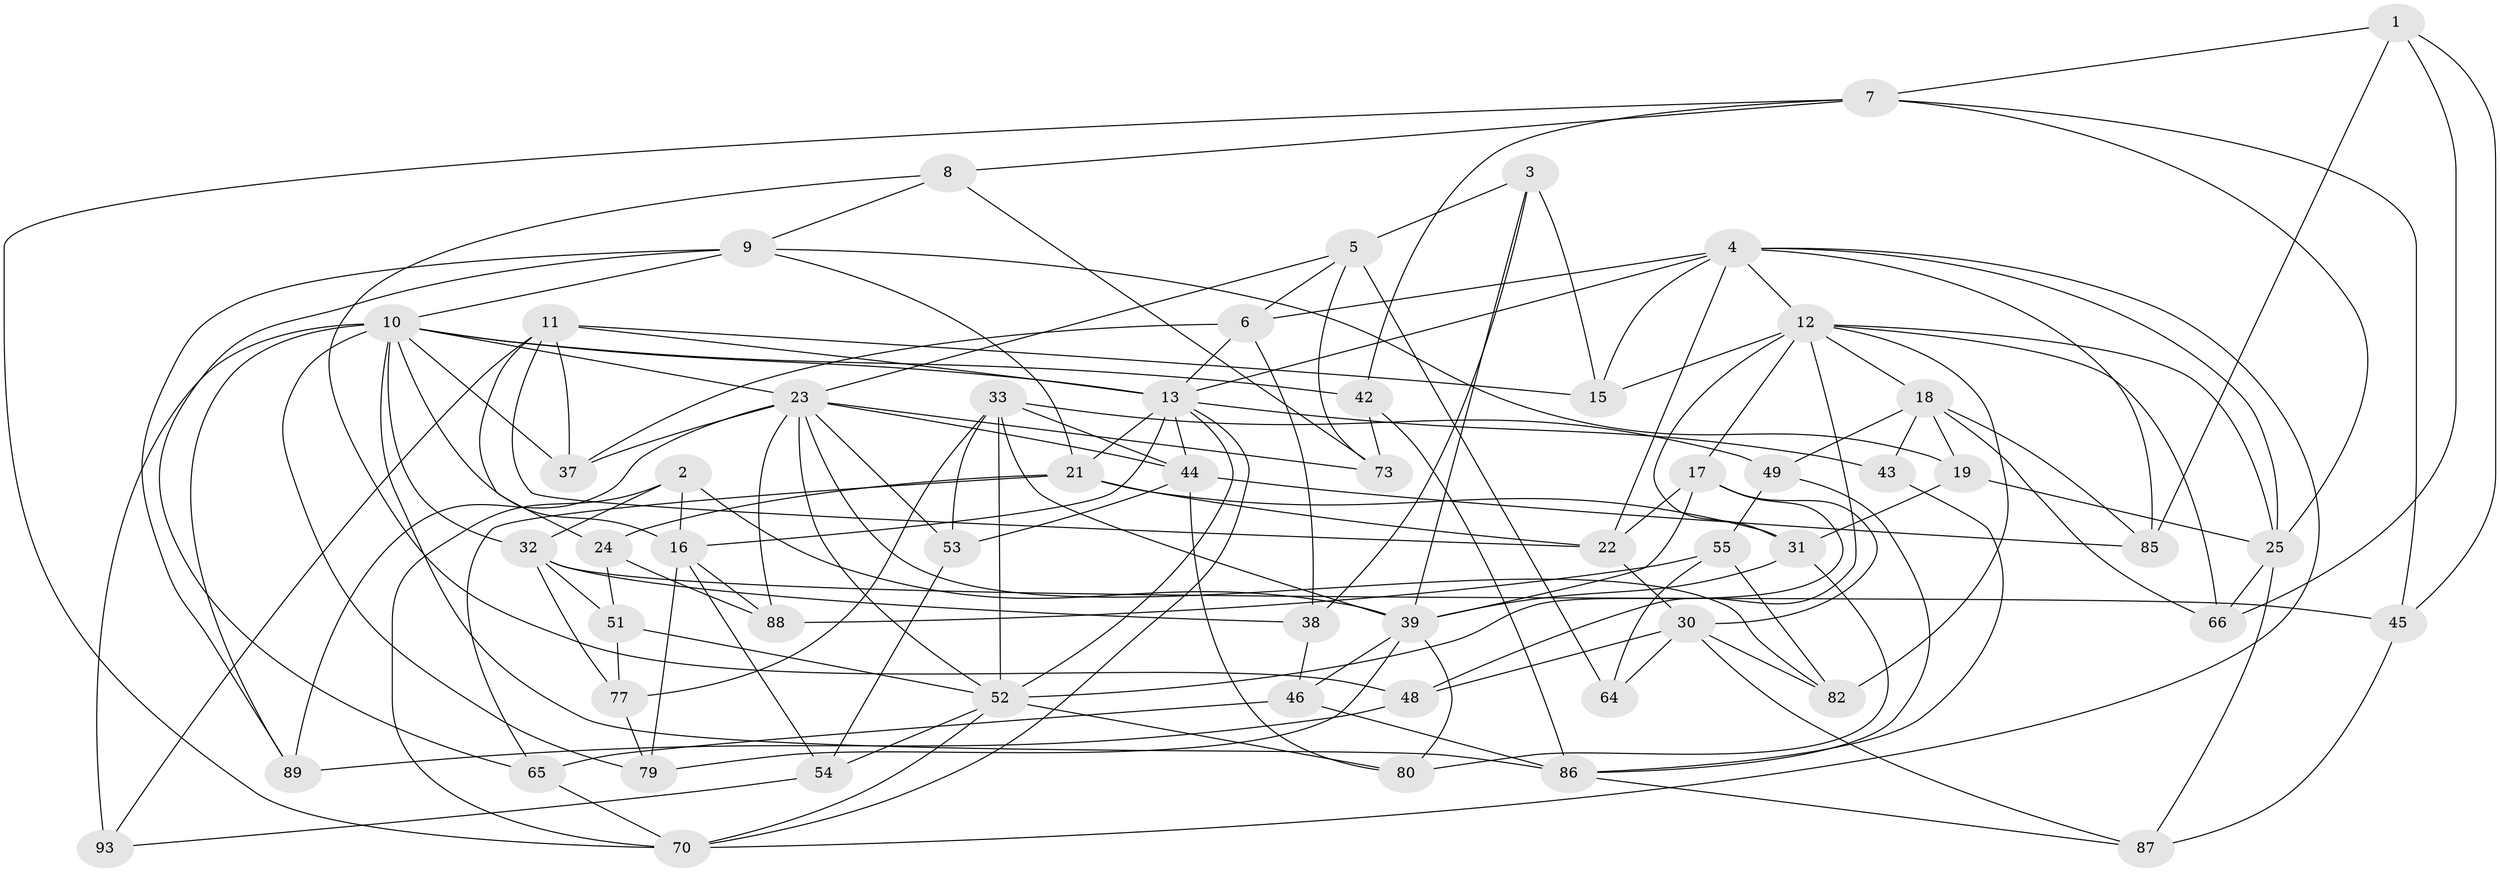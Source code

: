 // original degree distribution, {4: 1.0}
// Generated by graph-tools (version 1.1) at 2025/20/03/04/25 18:20:49]
// undirected, 57 vertices, 146 edges
graph export_dot {
graph [start="1"]
  node [color=gray90,style=filled];
  1;
  2;
  3;
  4 [super="+14"];
  5 [super="+95"];
  6 [super="+83"];
  7 [super="+68"];
  8;
  9 [super="+56"];
  10 [super="+78+58+40+36"];
  11 [super="+62"];
  12 [super="+75+63"];
  13 [super="+61+20"];
  15;
  16 [super="+90"];
  17 [super="+34"];
  18 [super="+50"];
  19;
  21 [super="+59"];
  22 [super="+26"];
  23 [super="+41+72"];
  24;
  25 [super="+29"];
  30 [super="+71"];
  31 [super="+57"];
  32 [super="+69"];
  33 [super="+47"];
  37;
  38;
  39 [super="+81"];
  42;
  43;
  44 [super="+91"];
  45;
  46;
  48;
  49;
  51;
  52 [super="+60"];
  53;
  54;
  55;
  64;
  65;
  66;
  70 [super="+74"];
  73;
  77;
  79;
  80;
  82;
  85;
  86 [super="+92"];
  87;
  88;
  89;
  93;
  1 -- 45;
  1 -- 66;
  1 -- 85;
  1 -- 7;
  2 -- 39;
  2 -- 16;
  2 -- 32;
  2 -- 70;
  3 -- 38;
  3 -- 15;
  3 -- 5;
  3 -- 39;
  4 -- 22;
  4 -- 70;
  4 -- 13;
  4 -- 85;
  4 -- 6;
  4 -- 25;
  4 -- 12;
  4 -- 15;
  5 -- 64 [weight=2];
  5 -- 73;
  5 -- 23;
  5 -- 6;
  6 -- 38;
  6 -- 13 [weight=2];
  6 -- 37;
  7 -- 42;
  7 -- 70;
  7 -- 8;
  7 -- 45;
  7 -- 25;
  8 -- 48;
  8 -- 9;
  8 -- 73;
  9 -- 19;
  9 -- 21;
  9 -- 65;
  9 -- 89;
  9 -- 10;
  10 -- 89;
  10 -- 93 [weight=2];
  10 -- 23;
  10 -- 16;
  10 -- 79;
  10 -- 42;
  10 -- 37;
  10 -- 32;
  10 -- 13;
  10 -- 86;
  11 -- 15;
  11 -- 93;
  11 -- 13;
  11 -- 24;
  11 -- 37;
  11 -- 22;
  12 -- 31 [weight=2];
  12 -- 17;
  12 -- 48;
  12 -- 18;
  12 -- 82;
  12 -- 15;
  12 -- 25;
  12 -- 66;
  13 -- 43 [weight=2];
  13 -- 44;
  13 -- 21;
  13 -- 16;
  13 -- 52;
  13 -- 70;
  16 -- 54;
  16 -- 88;
  16 -- 79;
  17 -- 30;
  17 -- 39;
  17 -- 22 [weight=2];
  17 -- 52;
  18 -- 19;
  18 -- 43;
  18 -- 49;
  18 -- 85;
  18 -- 66;
  19 -- 25;
  19 -- 31;
  21 -- 65;
  21 -- 24;
  21 -- 22;
  21 -- 31;
  22 -- 30;
  23 -- 82;
  23 -- 37;
  23 -- 53;
  23 -- 88;
  23 -- 73;
  23 -- 44;
  23 -- 89;
  23 -- 52;
  24 -- 88;
  24 -- 51;
  25 -- 66;
  25 -- 87;
  30 -- 48;
  30 -- 64;
  30 -- 82;
  30 -- 87;
  31 -- 80;
  31 -- 39;
  32 -- 45;
  32 -- 77;
  32 -- 51;
  32 -- 38;
  33 -- 53;
  33 -- 49;
  33 -- 39;
  33 -- 44;
  33 -- 77;
  33 -- 52;
  38 -- 46;
  39 -- 80;
  39 -- 79;
  39 -- 46;
  42 -- 73;
  42 -- 86;
  43 -- 86;
  44 -- 85;
  44 -- 80;
  44 -- 53;
  45 -- 87;
  46 -- 65;
  46 -- 86;
  48 -- 89;
  49 -- 55;
  49 -- 86;
  51 -- 77;
  51 -- 52;
  52 -- 54;
  52 -- 80;
  52 -- 70;
  53 -- 54;
  54 -- 93;
  55 -- 88;
  55 -- 64;
  55 -- 82;
  65 -- 70;
  77 -- 79;
  86 -- 87;
}
